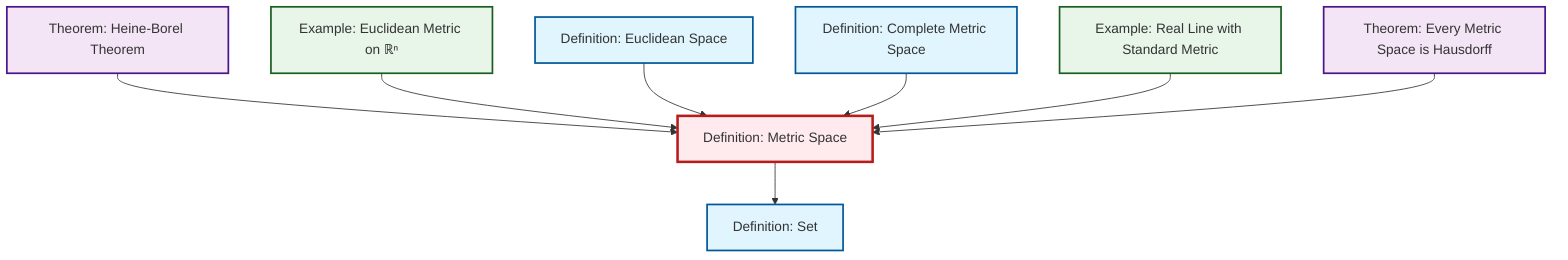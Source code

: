 graph TD
    classDef definition fill:#e1f5fe,stroke:#01579b,stroke-width:2px
    classDef theorem fill:#f3e5f5,stroke:#4a148c,stroke-width:2px
    classDef axiom fill:#fff3e0,stroke:#e65100,stroke-width:2px
    classDef example fill:#e8f5e9,stroke:#1b5e20,stroke-width:2px
    classDef current fill:#ffebee,stroke:#b71c1c,stroke-width:3px
    def-euclidean-space["Definition: Euclidean Space"]:::definition
    def-set["Definition: Set"]:::definition
    def-metric-space["Definition: Metric Space"]:::definition
    thm-heine-borel["Theorem: Heine-Borel Theorem"]:::theorem
    ex-euclidean-metric["Example: Euclidean Metric on ℝⁿ"]:::example
    def-complete-metric-space["Definition: Complete Metric Space"]:::definition
    thm-metric-hausdorff["Theorem: Every Metric Space is Hausdorff"]:::theorem
    ex-real-line-metric["Example: Real Line with Standard Metric"]:::example
    thm-heine-borel --> def-metric-space
    ex-euclidean-metric --> def-metric-space
    def-euclidean-space --> def-metric-space
    def-complete-metric-space --> def-metric-space
    def-metric-space --> def-set
    ex-real-line-metric --> def-metric-space
    thm-metric-hausdorff --> def-metric-space
    class def-metric-space current